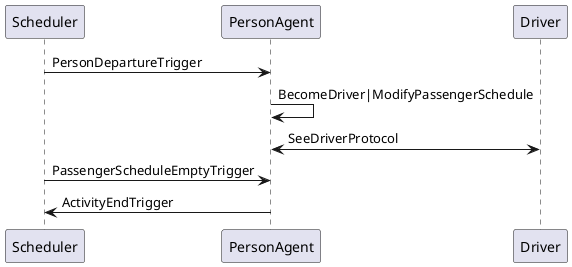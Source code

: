 @startuml
Scheduler -> PersonAgent: PersonDepartureTrigger
PersonAgent -> PersonAgent: BecomeDriver|ModifyPassengerSchedule
PersonAgent <-> Driver:SeeDriverProtocol
Scheduler -> PersonAgent: PassengerScheduleEmptyTrigger
PersonAgent -> Scheduler: ActivityEndTrigger
@enduml